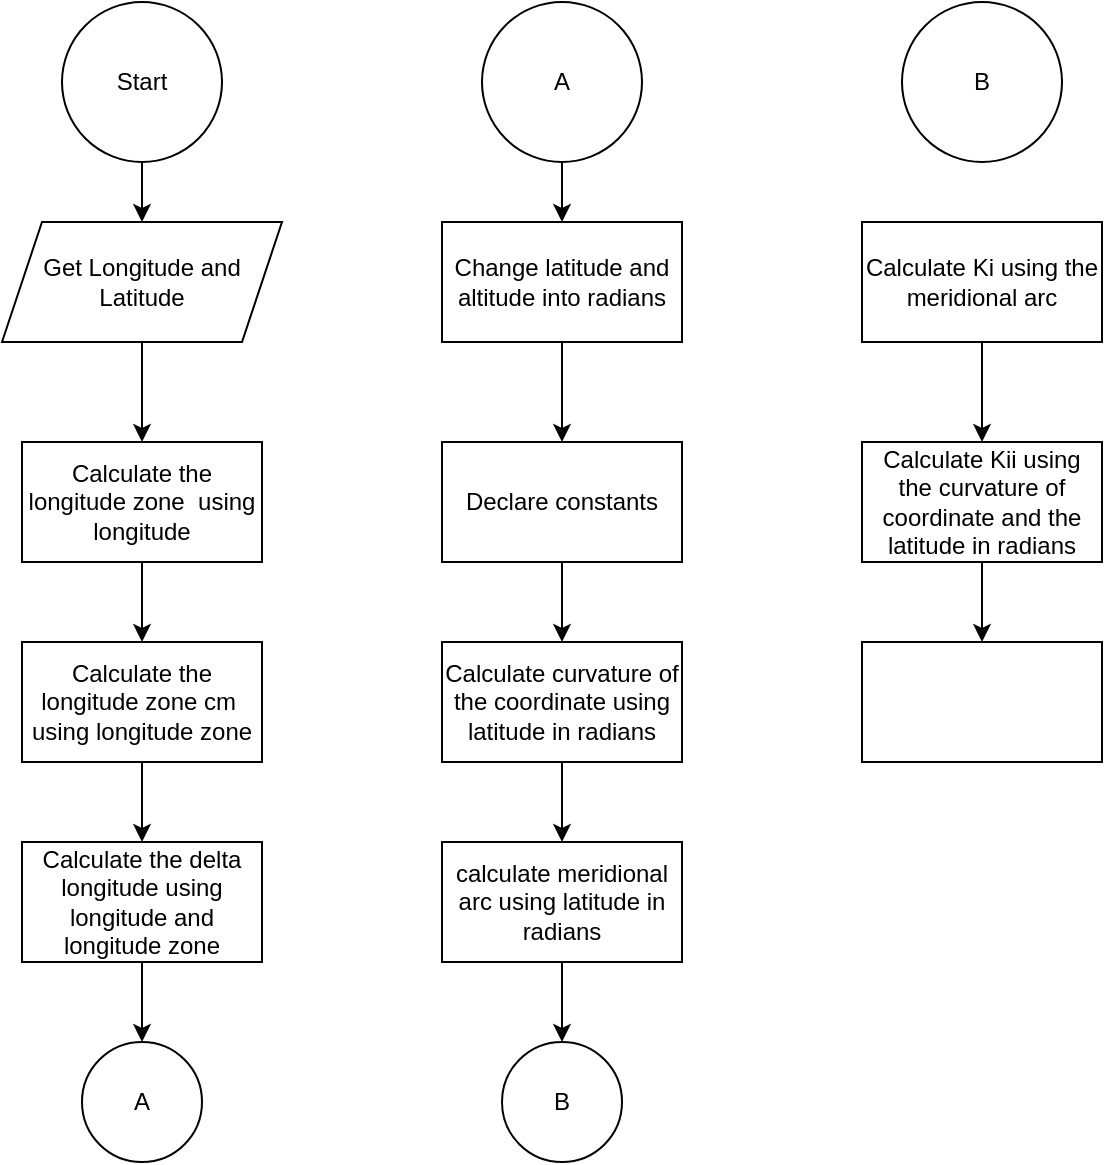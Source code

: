 <mxfile version="20.4.0" type="github">
  <diagram id="x3zPfgm4_c-Ik43X_LJ4" name="Page-1">
    <mxGraphModel dx="964" dy="621" grid="1" gridSize="10" guides="1" tooltips="1" connect="1" arrows="1" fold="1" page="1" pageScale="1" pageWidth="850" pageHeight="1100" math="0" shadow="0">
      <root>
        <mxCell id="0" />
        <mxCell id="1" parent="0" />
        <mxCell id="FE3DAwUlsIadKMjj8TfP-3" style="edgeStyle=orthogonalEdgeStyle;rounded=0;orthogonalLoop=1;jettySize=auto;html=1;entryX=0.5;entryY=0;entryDx=0;entryDy=0;" edge="1" parent="1" source="FE3DAwUlsIadKMjj8TfP-1" target="FE3DAwUlsIadKMjj8TfP-2">
          <mxGeometry relative="1" as="geometry" />
        </mxCell>
        <mxCell id="FE3DAwUlsIadKMjj8TfP-1" value="Start" style="ellipse;whiteSpace=wrap;html=1;aspect=fixed;" vertex="1" parent="1">
          <mxGeometry x="90" y="20" width="80" height="80" as="geometry" />
        </mxCell>
        <mxCell id="FE3DAwUlsIadKMjj8TfP-5" style="edgeStyle=orthogonalEdgeStyle;rounded=0;orthogonalLoop=1;jettySize=auto;html=1;entryX=0.5;entryY=0;entryDx=0;entryDy=0;" edge="1" parent="1" source="FE3DAwUlsIadKMjj8TfP-2" target="FE3DAwUlsIadKMjj8TfP-4">
          <mxGeometry relative="1" as="geometry" />
        </mxCell>
        <mxCell id="FE3DAwUlsIadKMjj8TfP-2" value="Get Longitude and Latitude" style="shape=parallelogram;perimeter=parallelogramPerimeter;whiteSpace=wrap;html=1;fixedSize=1;" vertex="1" parent="1">
          <mxGeometry x="60" y="130" width="140" height="60" as="geometry" />
        </mxCell>
        <mxCell id="FE3DAwUlsIadKMjj8TfP-7" style="edgeStyle=orthogonalEdgeStyle;rounded=0;orthogonalLoop=1;jettySize=auto;html=1;entryX=0.5;entryY=0;entryDx=0;entryDy=0;" edge="1" parent="1" source="FE3DAwUlsIadKMjj8TfP-4" target="FE3DAwUlsIadKMjj8TfP-6">
          <mxGeometry relative="1" as="geometry" />
        </mxCell>
        <mxCell id="FE3DAwUlsIadKMjj8TfP-4" value="Calculate the longitude zone&amp;nbsp; using longitude" style="rounded=0;whiteSpace=wrap;html=1;" vertex="1" parent="1">
          <mxGeometry x="70" y="240" width="120" height="60" as="geometry" />
        </mxCell>
        <mxCell id="FE3DAwUlsIadKMjj8TfP-9" style="edgeStyle=orthogonalEdgeStyle;rounded=0;orthogonalLoop=1;jettySize=auto;html=1;entryX=0.5;entryY=0;entryDx=0;entryDy=0;" edge="1" parent="1" source="FE3DAwUlsIadKMjj8TfP-6" target="FE3DAwUlsIadKMjj8TfP-8">
          <mxGeometry relative="1" as="geometry" />
        </mxCell>
        <mxCell id="FE3DAwUlsIadKMjj8TfP-6" value="Calculate the longitude zone cm&amp;nbsp; using longitude zone" style="rounded=0;whiteSpace=wrap;html=1;" vertex="1" parent="1">
          <mxGeometry x="70" y="340" width="120" height="60" as="geometry" />
        </mxCell>
        <mxCell id="FE3DAwUlsIadKMjj8TfP-13" style="edgeStyle=orthogonalEdgeStyle;rounded=0;orthogonalLoop=1;jettySize=auto;html=1;entryX=0.5;entryY=0;entryDx=0;entryDy=0;" edge="1" parent="1" source="FE3DAwUlsIadKMjj8TfP-8" target="FE3DAwUlsIadKMjj8TfP-12">
          <mxGeometry relative="1" as="geometry" />
        </mxCell>
        <mxCell id="FE3DAwUlsIadKMjj8TfP-8" value="Calculate the delta longitude using longitude and longitude zone" style="rounded=0;whiteSpace=wrap;html=1;" vertex="1" parent="1">
          <mxGeometry x="70" y="440" width="120" height="60" as="geometry" />
        </mxCell>
        <mxCell id="FE3DAwUlsIadKMjj8TfP-17" value="" style="edgeStyle=orthogonalEdgeStyle;rounded=0;orthogonalLoop=1;jettySize=auto;html=1;" edge="1" parent="1" source="FE3DAwUlsIadKMjj8TfP-10" target="FE3DAwUlsIadKMjj8TfP-16">
          <mxGeometry relative="1" as="geometry" />
        </mxCell>
        <mxCell id="FE3DAwUlsIadKMjj8TfP-10" value="Change latitude and altitude into radians" style="rounded=0;whiteSpace=wrap;html=1;" vertex="1" parent="1">
          <mxGeometry x="280" y="130" width="120" height="60" as="geometry" />
        </mxCell>
        <mxCell id="FE3DAwUlsIadKMjj8TfP-12" value="A" style="ellipse;whiteSpace=wrap;html=1;aspect=fixed;" vertex="1" parent="1">
          <mxGeometry x="100" y="540" width="60" height="60" as="geometry" />
        </mxCell>
        <mxCell id="FE3DAwUlsIadKMjj8TfP-15" style="edgeStyle=orthogonalEdgeStyle;rounded=0;orthogonalLoop=1;jettySize=auto;html=1;entryX=0.5;entryY=0;entryDx=0;entryDy=0;" edge="1" parent="1" source="FE3DAwUlsIadKMjj8TfP-14" target="FE3DAwUlsIadKMjj8TfP-10">
          <mxGeometry relative="1" as="geometry" />
        </mxCell>
        <mxCell id="FE3DAwUlsIadKMjj8TfP-14" value="A" style="ellipse;whiteSpace=wrap;html=1;aspect=fixed;" vertex="1" parent="1">
          <mxGeometry x="300" y="20" width="80" height="80" as="geometry" />
        </mxCell>
        <mxCell id="FE3DAwUlsIadKMjj8TfP-19" value="" style="edgeStyle=orthogonalEdgeStyle;rounded=0;orthogonalLoop=1;jettySize=auto;html=1;" edge="1" parent="1" source="FE3DAwUlsIadKMjj8TfP-16" target="FE3DAwUlsIadKMjj8TfP-18">
          <mxGeometry relative="1" as="geometry" />
        </mxCell>
        <mxCell id="FE3DAwUlsIadKMjj8TfP-16" value="Declare constants" style="whiteSpace=wrap;html=1;rounded=0;" vertex="1" parent="1">
          <mxGeometry x="280" y="240" width="120" height="60" as="geometry" />
        </mxCell>
        <mxCell id="FE3DAwUlsIadKMjj8TfP-22" value="" style="edgeStyle=orthogonalEdgeStyle;rounded=0;orthogonalLoop=1;jettySize=auto;html=1;" edge="1" parent="1" source="FE3DAwUlsIadKMjj8TfP-18" target="FE3DAwUlsIadKMjj8TfP-21">
          <mxGeometry relative="1" as="geometry" />
        </mxCell>
        <mxCell id="FE3DAwUlsIadKMjj8TfP-18" value="Calculate curvature of the coordinate using latitude in radians" style="whiteSpace=wrap;html=1;rounded=0;" vertex="1" parent="1">
          <mxGeometry x="280" y="340" width="120" height="60" as="geometry" />
        </mxCell>
        <mxCell id="FE3DAwUlsIadKMjj8TfP-26" style="edgeStyle=orthogonalEdgeStyle;rounded=0;orthogonalLoop=1;jettySize=auto;html=1;entryX=0.5;entryY=0;entryDx=0;entryDy=0;" edge="1" parent="1" source="FE3DAwUlsIadKMjj8TfP-21" target="FE3DAwUlsIadKMjj8TfP-25">
          <mxGeometry relative="1" as="geometry" />
        </mxCell>
        <mxCell id="FE3DAwUlsIadKMjj8TfP-21" value="calculate meridional arc using latitude in radians" style="whiteSpace=wrap;html=1;rounded=0;" vertex="1" parent="1">
          <mxGeometry x="280" y="440" width="120" height="60" as="geometry" />
        </mxCell>
        <mxCell id="FE3DAwUlsIadKMjj8TfP-25" value="B" style="ellipse;whiteSpace=wrap;html=1;aspect=fixed;" vertex="1" parent="1">
          <mxGeometry x="310" y="540" width="60" height="60" as="geometry" />
        </mxCell>
        <mxCell id="FE3DAwUlsIadKMjj8TfP-27" value="B" style="ellipse;whiteSpace=wrap;html=1;aspect=fixed;" vertex="1" parent="1">
          <mxGeometry x="510" y="20" width="80" height="80" as="geometry" />
        </mxCell>
        <mxCell id="FE3DAwUlsIadKMjj8TfP-31" value="" style="edgeStyle=orthogonalEdgeStyle;rounded=0;orthogonalLoop=1;jettySize=auto;html=1;" edge="1" parent="1" source="FE3DAwUlsIadKMjj8TfP-28" target="FE3DAwUlsIadKMjj8TfP-30">
          <mxGeometry relative="1" as="geometry" />
        </mxCell>
        <mxCell id="FE3DAwUlsIadKMjj8TfP-28" value="Calculate Ki using the meridional arc" style="rounded=0;whiteSpace=wrap;html=1;" vertex="1" parent="1">
          <mxGeometry x="490" y="130" width="120" height="60" as="geometry" />
        </mxCell>
        <mxCell id="FE3DAwUlsIadKMjj8TfP-33" value="" style="edgeStyle=orthogonalEdgeStyle;rounded=0;orthogonalLoop=1;jettySize=auto;html=1;" edge="1" parent="1" source="FE3DAwUlsIadKMjj8TfP-30" target="FE3DAwUlsIadKMjj8TfP-32">
          <mxGeometry relative="1" as="geometry" />
        </mxCell>
        <mxCell id="FE3DAwUlsIadKMjj8TfP-30" value="Calculate Kii using the curvature of coordinate and the latitude in radians" style="whiteSpace=wrap;html=1;rounded=0;" vertex="1" parent="1">
          <mxGeometry x="490" y="240" width="120" height="60" as="geometry" />
        </mxCell>
        <mxCell id="FE3DAwUlsIadKMjj8TfP-32" value="" style="whiteSpace=wrap;html=1;rounded=0;" vertex="1" parent="1">
          <mxGeometry x="490" y="340" width="120" height="60" as="geometry" />
        </mxCell>
      </root>
    </mxGraphModel>
  </diagram>
</mxfile>
